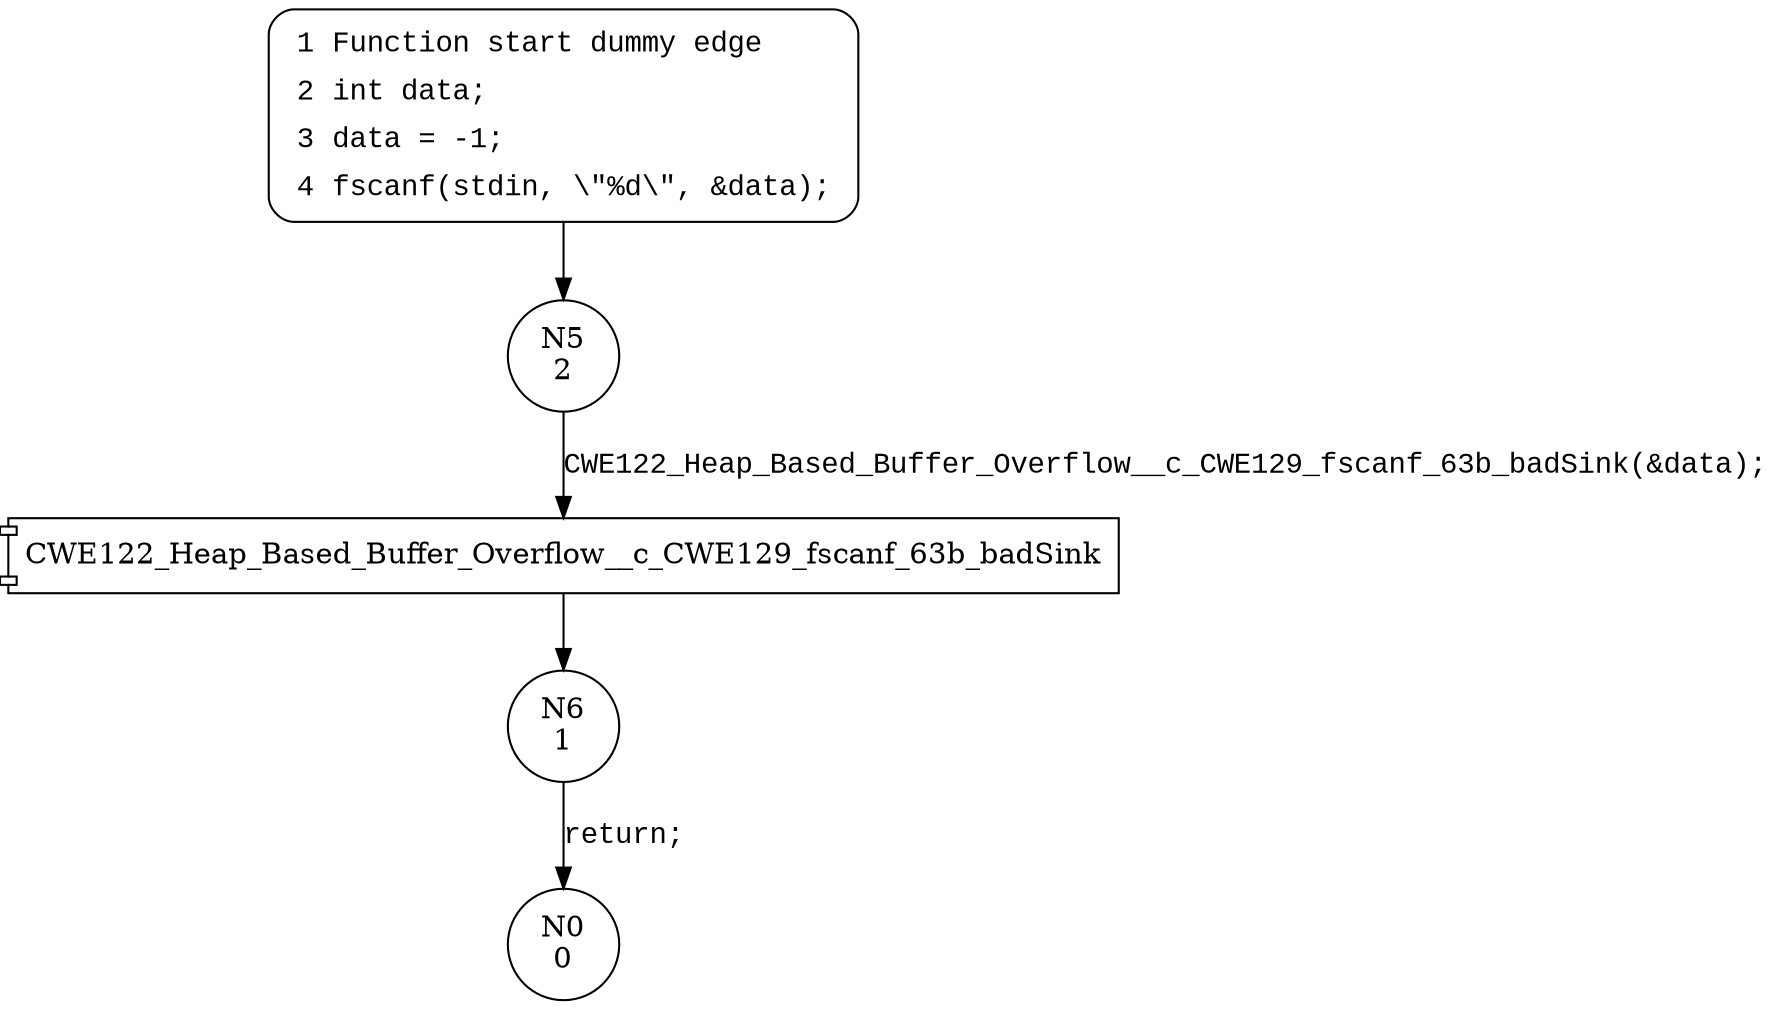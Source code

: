 digraph CWE122_Heap_Based_Buffer_Overflow__c_CWE129_fscanf_63_bad {
5 [shape="circle" label="N5\n2"]
6 [shape="circle" label="N6\n1"]
0 [shape="circle" label="N0\n0"]
1 [style="filled,bold" penwidth="1" fillcolor="white" fontname="Courier New" shape="Mrecord" label=<<table border="0" cellborder="0" cellpadding="3" bgcolor="white"><tr><td align="right">1</td><td align="left">Function start dummy edge</td></tr><tr><td align="right">2</td><td align="left">int data;</td></tr><tr><td align="right">3</td><td align="left">data = -1;</td></tr><tr><td align="right">4</td><td align="left">fscanf(stdin, \&quot;%d\&quot;, &amp;data);</td></tr></table>>]
1 -> 5[label=""]
100020 [shape="component" label="CWE122_Heap_Based_Buffer_Overflow__c_CWE129_fscanf_63b_badSink"]
5 -> 100020 [label="CWE122_Heap_Based_Buffer_Overflow__c_CWE129_fscanf_63b_badSink(&data);" fontname="Courier New"]
100020 -> 6 [label="" fontname="Courier New"]
6 -> 0 [label="return;" fontname="Courier New"]
}